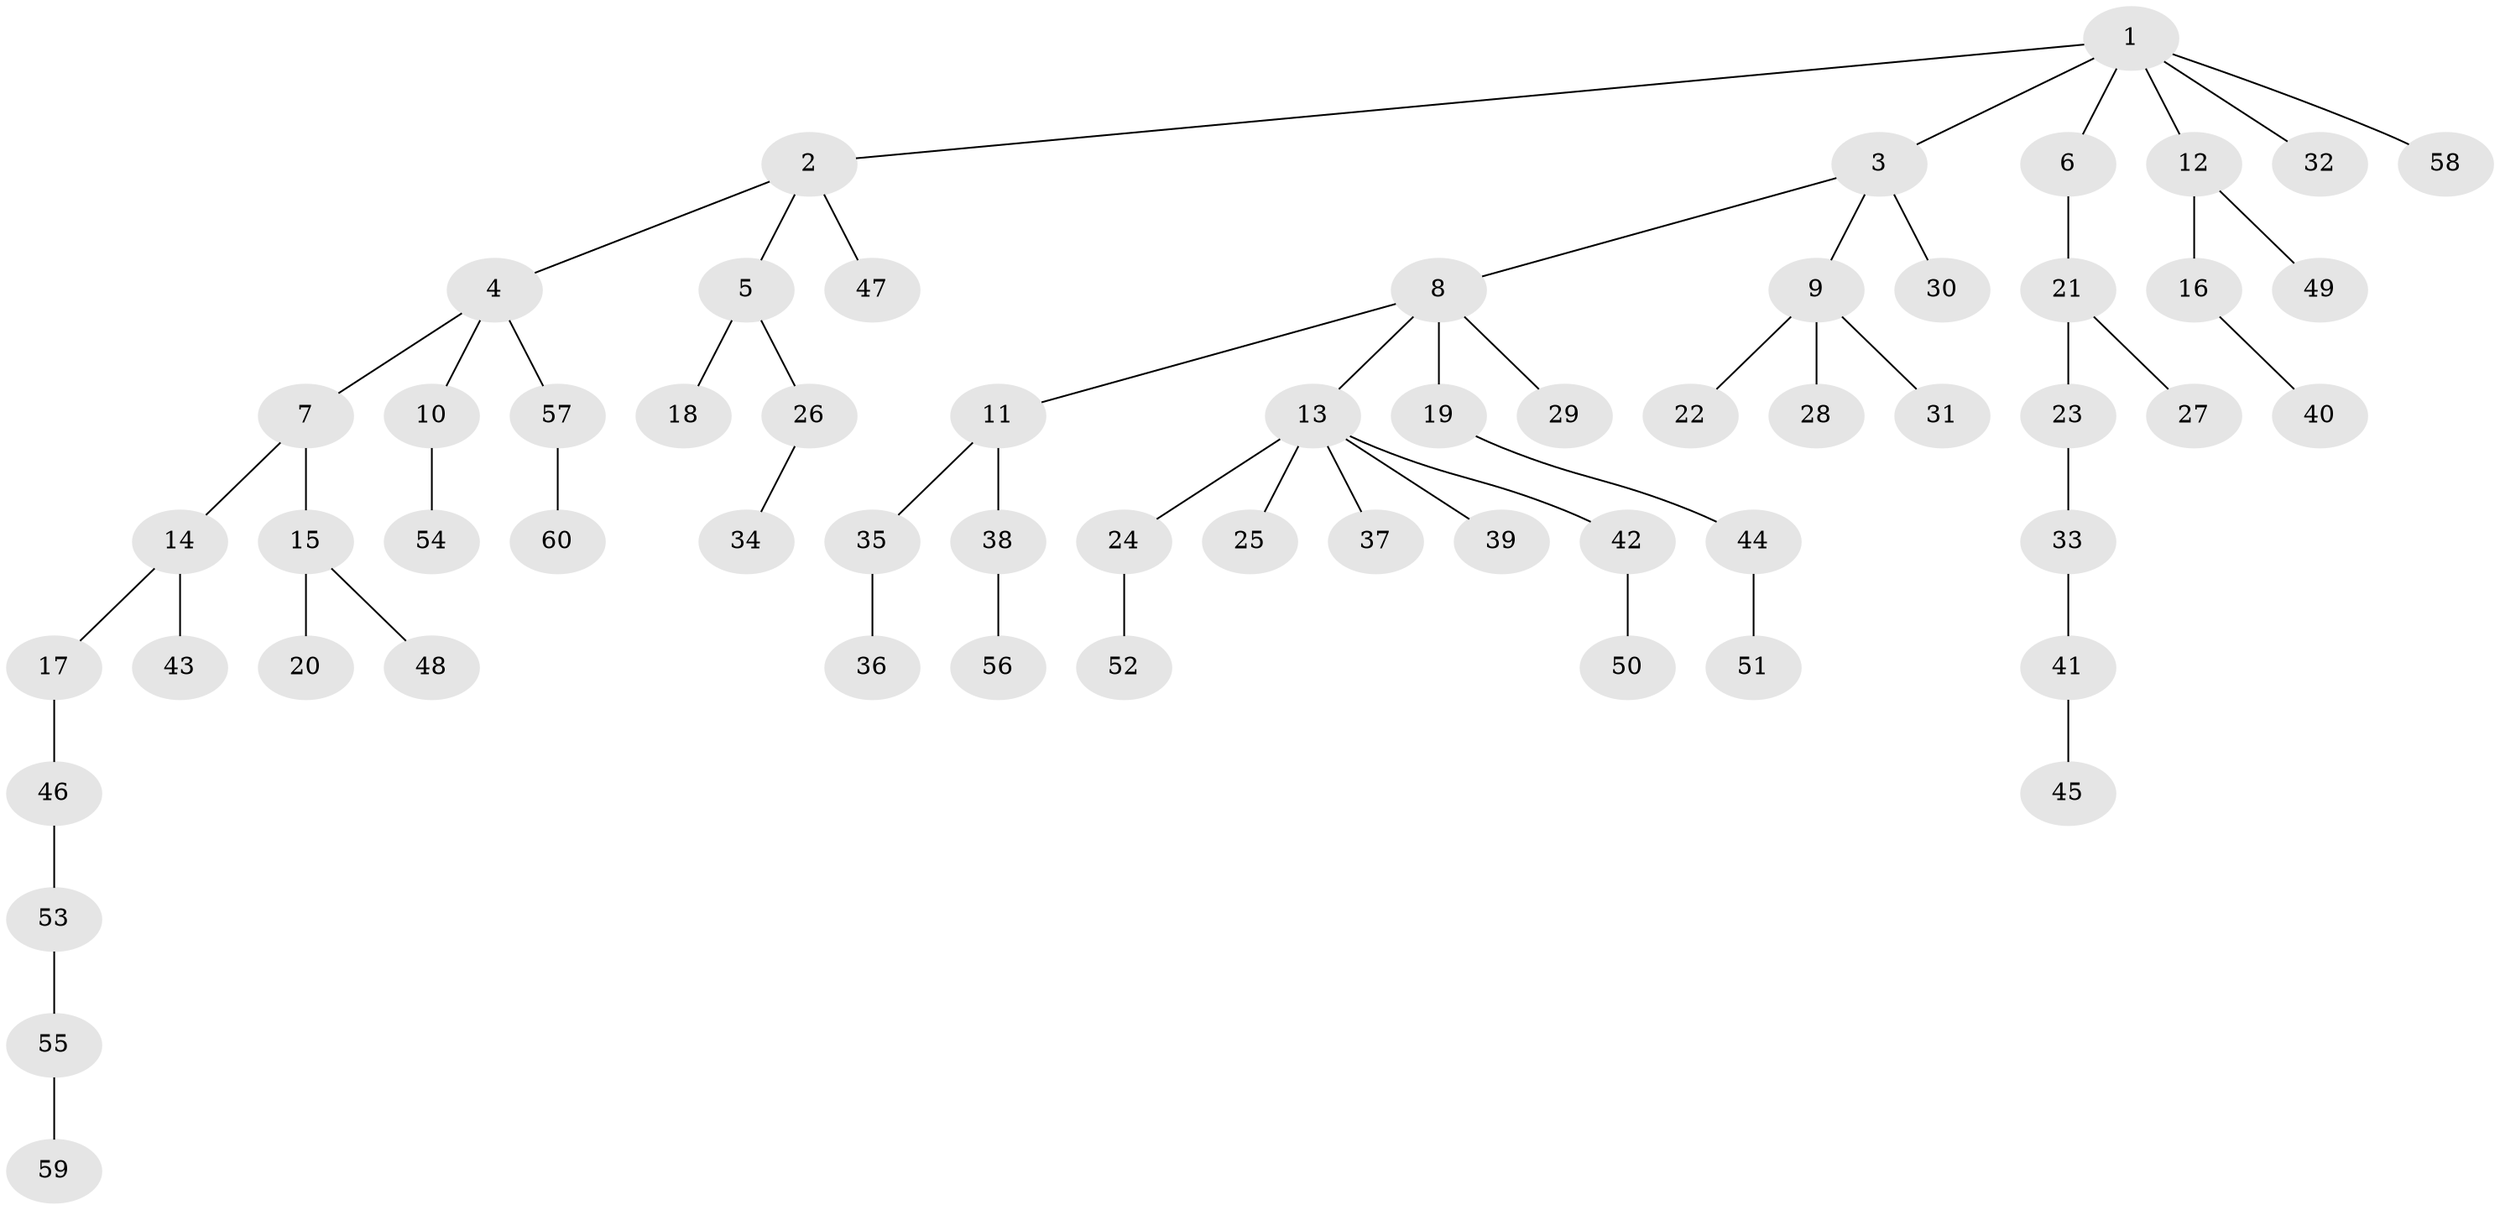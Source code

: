 // coarse degree distribution, {7: 0.024390243902439025, 6: 0.07317073170731707, 3: 0.0975609756097561, 2: 0.14634146341463414, 5: 0.024390243902439025, 1: 0.6341463414634146}
// Generated by graph-tools (version 1.1) at 2025/42/03/06/25 10:42:04]
// undirected, 60 vertices, 59 edges
graph export_dot {
graph [start="1"]
  node [color=gray90,style=filled];
  1;
  2;
  3;
  4;
  5;
  6;
  7;
  8;
  9;
  10;
  11;
  12;
  13;
  14;
  15;
  16;
  17;
  18;
  19;
  20;
  21;
  22;
  23;
  24;
  25;
  26;
  27;
  28;
  29;
  30;
  31;
  32;
  33;
  34;
  35;
  36;
  37;
  38;
  39;
  40;
  41;
  42;
  43;
  44;
  45;
  46;
  47;
  48;
  49;
  50;
  51;
  52;
  53;
  54;
  55;
  56;
  57;
  58;
  59;
  60;
  1 -- 2;
  1 -- 3;
  1 -- 6;
  1 -- 12;
  1 -- 32;
  1 -- 58;
  2 -- 4;
  2 -- 5;
  2 -- 47;
  3 -- 8;
  3 -- 9;
  3 -- 30;
  4 -- 7;
  4 -- 10;
  4 -- 57;
  5 -- 18;
  5 -- 26;
  6 -- 21;
  7 -- 14;
  7 -- 15;
  8 -- 11;
  8 -- 13;
  8 -- 19;
  8 -- 29;
  9 -- 22;
  9 -- 28;
  9 -- 31;
  10 -- 54;
  11 -- 35;
  11 -- 38;
  12 -- 16;
  12 -- 49;
  13 -- 24;
  13 -- 25;
  13 -- 37;
  13 -- 39;
  13 -- 42;
  14 -- 17;
  14 -- 43;
  15 -- 20;
  15 -- 48;
  16 -- 40;
  17 -- 46;
  19 -- 44;
  21 -- 23;
  21 -- 27;
  23 -- 33;
  24 -- 52;
  26 -- 34;
  33 -- 41;
  35 -- 36;
  38 -- 56;
  41 -- 45;
  42 -- 50;
  44 -- 51;
  46 -- 53;
  53 -- 55;
  55 -- 59;
  57 -- 60;
}
